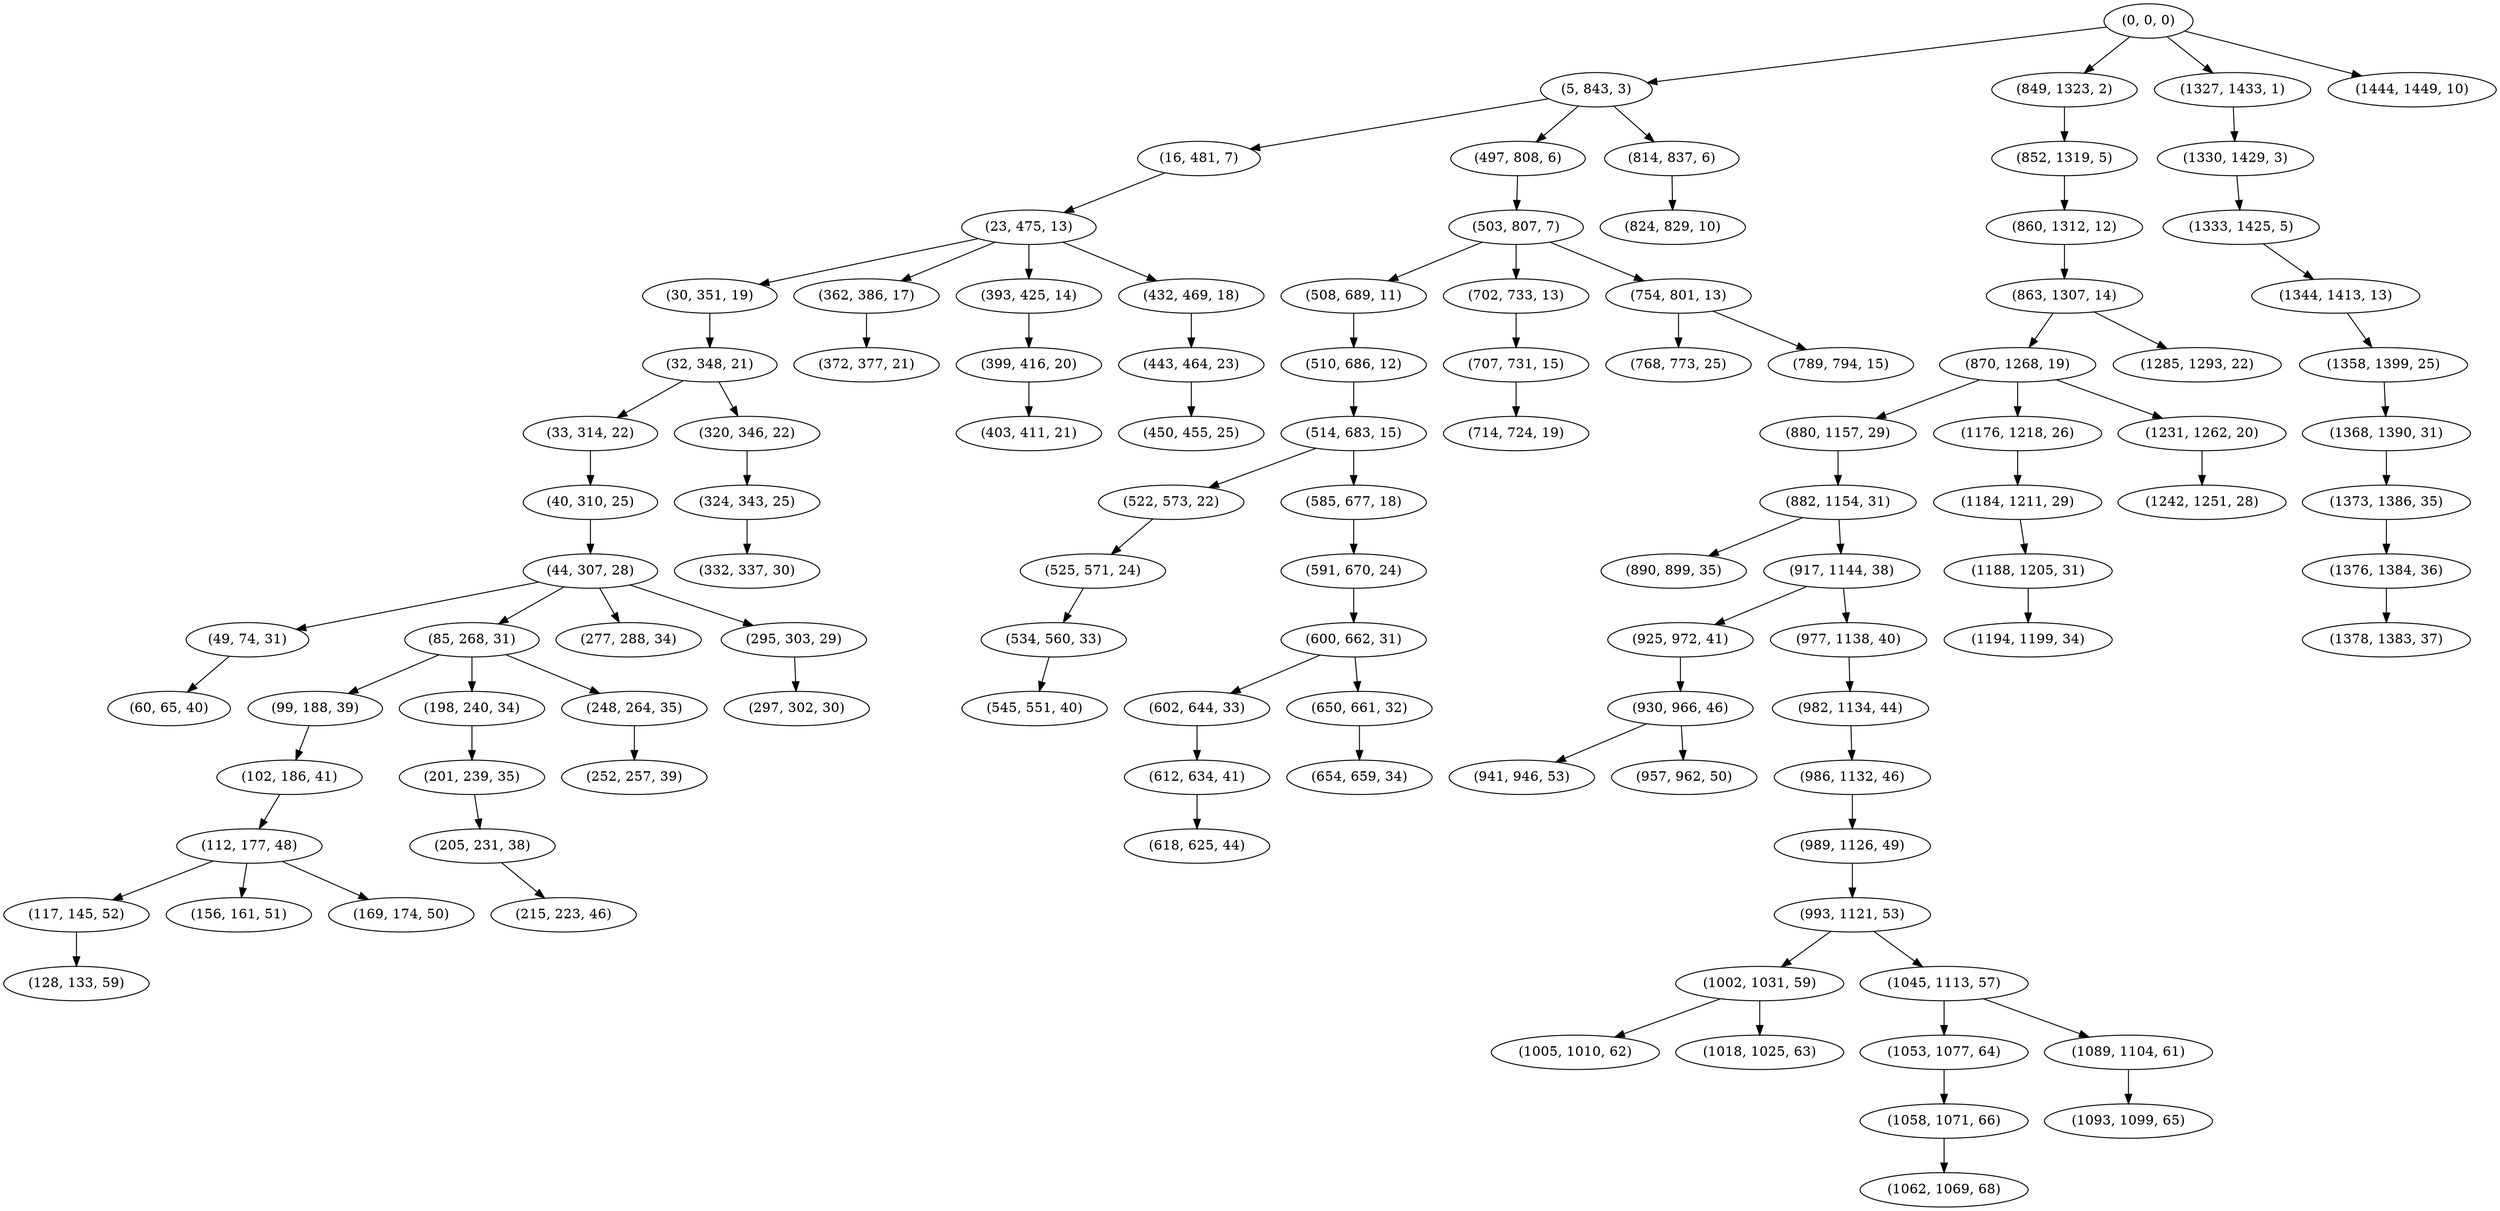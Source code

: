 digraph tree {
    "(0, 0, 0)";
    "(5, 843, 3)";
    "(16, 481, 7)";
    "(23, 475, 13)";
    "(30, 351, 19)";
    "(32, 348, 21)";
    "(33, 314, 22)";
    "(40, 310, 25)";
    "(44, 307, 28)";
    "(49, 74, 31)";
    "(60, 65, 40)";
    "(85, 268, 31)";
    "(99, 188, 39)";
    "(102, 186, 41)";
    "(112, 177, 48)";
    "(117, 145, 52)";
    "(128, 133, 59)";
    "(156, 161, 51)";
    "(169, 174, 50)";
    "(198, 240, 34)";
    "(201, 239, 35)";
    "(205, 231, 38)";
    "(215, 223, 46)";
    "(248, 264, 35)";
    "(252, 257, 39)";
    "(277, 288, 34)";
    "(295, 303, 29)";
    "(297, 302, 30)";
    "(320, 346, 22)";
    "(324, 343, 25)";
    "(332, 337, 30)";
    "(362, 386, 17)";
    "(372, 377, 21)";
    "(393, 425, 14)";
    "(399, 416, 20)";
    "(403, 411, 21)";
    "(432, 469, 18)";
    "(443, 464, 23)";
    "(450, 455, 25)";
    "(497, 808, 6)";
    "(503, 807, 7)";
    "(508, 689, 11)";
    "(510, 686, 12)";
    "(514, 683, 15)";
    "(522, 573, 22)";
    "(525, 571, 24)";
    "(534, 560, 33)";
    "(545, 551, 40)";
    "(585, 677, 18)";
    "(591, 670, 24)";
    "(600, 662, 31)";
    "(602, 644, 33)";
    "(612, 634, 41)";
    "(618, 625, 44)";
    "(650, 661, 32)";
    "(654, 659, 34)";
    "(702, 733, 13)";
    "(707, 731, 15)";
    "(714, 724, 19)";
    "(754, 801, 13)";
    "(768, 773, 25)";
    "(789, 794, 15)";
    "(814, 837, 6)";
    "(824, 829, 10)";
    "(849, 1323, 2)";
    "(852, 1319, 5)";
    "(860, 1312, 12)";
    "(863, 1307, 14)";
    "(870, 1268, 19)";
    "(880, 1157, 29)";
    "(882, 1154, 31)";
    "(890, 899, 35)";
    "(917, 1144, 38)";
    "(925, 972, 41)";
    "(930, 966, 46)";
    "(941, 946, 53)";
    "(957, 962, 50)";
    "(977, 1138, 40)";
    "(982, 1134, 44)";
    "(986, 1132, 46)";
    "(989, 1126, 49)";
    "(993, 1121, 53)";
    "(1002, 1031, 59)";
    "(1005, 1010, 62)";
    "(1018, 1025, 63)";
    "(1045, 1113, 57)";
    "(1053, 1077, 64)";
    "(1058, 1071, 66)";
    "(1062, 1069, 68)";
    "(1089, 1104, 61)";
    "(1093, 1099, 65)";
    "(1176, 1218, 26)";
    "(1184, 1211, 29)";
    "(1188, 1205, 31)";
    "(1194, 1199, 34)";
    "(1231, 1262, 20)";
    "(1242, 1251, 28)";
    "(1285, 1293, 22)";
    "(1327, 1433, 1)";
    "(1330, 1429, 3)";
    "(1333, 1425, 5)";
    "(1344, 1413, 13)";
    "(1358, 1399, 25)";
    "(1368, 1390, 31)";
    "(1373, 1386, 35)";
    "(1376, 1384, 36)";
    "(1378, 1383, 37)";
    "(1444, 1449, 10)";
    "(0, 0, 0)" -> "(5, 843, 3)";
    "(0, 0, 0)" -> "(849, 1323, 2)";
    "(0, 0, 0)" -> "(1327, 1433, 1)";
    "(0, 0, 0)" -> "(1444, 1449, 10)";
    "(5, 843, 3)" -> "(16, 481, 7)";
    "(5, 843, 3)" -> "(497, 808, 6)";
    "(5, 843, 3)" -> "(814, 837, 6)";
    "(16, 481, 7)" -> "(23, 475, 13)";
    "(23, 475, 13)" -> "(30, 351, 19)";
    "(23, 475, 13)" -> "(362, 386, 17)";
    "(23, 475, 13)" -> "(393, 425, 14)";
    "(23, 475, 13)" -> "(432, 469, 18)";
    "(30, 351, 19)" -> "(32, 348, 21)";
    "(32, 348, 21)" -> "(33, 314, 22)";
    "(32, 348, 21)" -> "(320, 346, 22)";
    "(33, 314, 22)" -> "(40, 310, 25)";
    "(40, 310, 25)" -> "(44, 307, 28)";
    "(44, 307, 28)" -> "(49, 74, 31)";
    "(44, 307, 28)" -> "(85, 268, 31)";
    "(44, 307, 28)" -> "(277, 288, 34)";
    "(44, 307, 28)" -> "(295, 303, 29)";
    "(49, 74, 31)" -> "(60, 65, 40)";
    "(85, 268, 31)" -> "(99, 188, 39)";
    "(85, 268, 31)" -> "(198, 240, 34)";
    "(85, 268, 31)" -> "(248, 264, 35)";
    "(99, 188, 39)" -> "(102, 186, 41)";
    "(102, 186, 41)" -> "(112, 177, 48)";
    "(112, 177, 48)" -> "(117, 145, 52)";
    "(112, 177, 48)" -> "(156, 161, 51)";
    "(112, 177, 48)" -> "(169, 174, 50)";
    "(117, 145, 52)" -> "(128, 133, 59)";
    "(198, 240, 34)" -> "(201, 239, 35)";
    "(201, 239, 35)" -> "(205, 231, 38)";
    "(205, 231, 38)" -> "(215, 223, 46)";
    "(248, 264, 35)" -> "(252, 257, 39)";
    "(295, 303, 29)" -> "(297, 302, 30)";
    "(320, 346, 22)" -> "(324, 343, 25)";
    "(324, 343, 25)" -> "(332, 337, 30)";
    "(362, 386, 17)" -> "(372, 377, 21)";
    "(393, 425, 14)" -> "(399, 416, 20)";
    "(399, 416, 20)" -> "(403, 411, 21)";
    "(432, 469, 18)" -> "(443, 464, 23)";
    "(443, 464, 23)" -> "(450, 455, 25)";
    "(497, 808, 6)" -> "(503, 807, 7)";
    "(503, 807, 7)" -> "(508, 689, 11)";
    "(503, 807, 7)" -> "(702, 733, 13)";
    "(503, 807, 7)" -> "(754, 801, 13)";
    "(508, 689, 11)" -> "(510, 686, 12)";
    "(510, 686, 12)" -> "(514, 683, 15)";
    "(514, 683, 15)" -> "(522, 573, 22)";
    "(514, 683, 15)" -> "(585, 677, 18)";
    "(522, 573, 22)" -> "(525, 571, 24)";
    "(525, 571, 24)" -> "(534, 560, 33)";
    "(534, 560, 33)" -> "(545, 551, 40)";
    "(585, 677, 18)" -> "(591, 670, 24)";
    "(591, 670, 24)" -> "(600, 662, 31)";
    "(600, 662, 31)" -> "(602, 644, 33)";
    "(600, 662, 31)" -> "(650, 661, 32)";
    "(602, 644, 33)" -> "(612, 634, 41)";
    "(612, 634, 41)" -> "(618, 625, 44)";
    "(650, 661, 32)" -> "(654, 659, 34)";
    "(702, 733, 13)" -> "(707, 731, 15)";
    "(707, 731, 15)" -> "(714, 724, 19)";
    "(754, 801, 13)" -> "(768, 773, 25)";
    "(754, 801, 13)" -> "(789, 794, 15)";
    "(814, 837, 6)" -> "(824, 829, 10)";
    "(849, 1323, 2)" -> "(852, 1319, 5)";
    "(852, 1319, 5)" -> "(860, 1312, 12)";
    "(860, 1312, 12)" -> "(863, 1307, 14)";
    "(863, 1307, 14)" -> "(870, 1268, 19)";
    "(863, 1307, 14)" -> "(1285, 1293, 22)";
    "(870, 1268, 19)" -> "(880, 1157, 29)";
    "(870, 1268, 19)" -> "(1176, 1218, 26)";
    "(870, 1268, 19)" -> "(1231, 1262, 20)";
    "(880, 1157, 29)" -> "(882, 1154, 31)";
    "(882, 1154, 31)" -> "(890, 899, 35)";
    "(882, 1154, 31)" -> "(917, 1144, 38)";
    "(917, 1144, 38)" -> "(925, 972, 41)";
    "(917, 1144, 38)" -> "(977, 1138, 40)";
    "(925, 972, 41)" -> "(930, 966, 46)";
    "(930, 966, 46)" -> "(941, 946, 53)";
    "(930, 966, 46)" -> "(957, 962, 50)";
    "(977, 1138, 40)" -> "(982, 1134, 44)";
    "(982, 1134, 44)" -> "(986, 1132, 46)";
    "(986, 1132, 46)" -> "(989, 1126, 49)";
    "(989, 1126, 49)" -> "(993, 1121, 53)";
    "(993, 1121, 53)" -> "(1002, 1031, 59)";
    "(993, 1121, 53)" -> "(1045, 1113, 57)";
    "(1002, 1031, 59)" -> "(1005, 1010, 62)";
    "(1002, 1031, 59)" -> "(1018, 1025, 63)";
    "(1045, 1113, 57)" -> "(1053, 1077, 64)";
    "(1045, 1113, 57)" -> "(1089, 1104, 61)";
    "(1053, 1077, 64)" -> "(1058, 1071, 66)";
    "(1058, 1071, 66)" -> "(1062, 1069, 68)";
    "(1089, 1104, 61)" -> "(1093, 1099, 65)";
    "(1176, 1218, 26)" -> "(1184, 1211, 29)";
    "(1184, 1211, 29)" -> "(1188, 1205, 31)";
    "(1188, 1205, 31)" -> "(1194, 1199, 34)";
    "(1231, 1262, 20)" -> "(1242, 1251, 28)";
    "(1327, 1433, 1)" -> "(1330, 1429, 3)";
    "(1330, 1429, 3)" -> "(1333, 1425, 5)";
    "(1333, 1425, 5)" -> "(1344, 1413, 13)";
    "(1344, 1413, 13)" -> "(1358, 1399, 25)";
    "(1358, 1399, 25)" -> "(1368, 1390, 31)";
    "(1368, 1390, 31)" -> "(1373, 1386, 35)";
    "(1373, 1386, 35)" -> "(1376, 1384, 36)";
    "(1376, 1384, 36)" -> "(1378, 1383, 37)";
}
